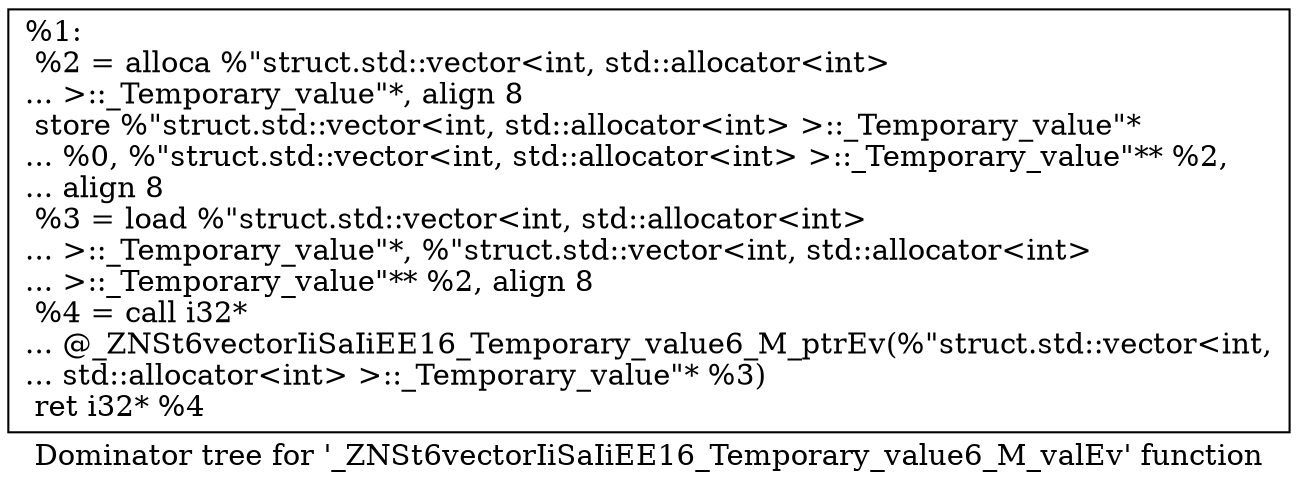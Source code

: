 digraph "Dominator tree for '_ZNSt6vectorIiSaIiEE16_Temporary_value6_M_valEv' function" {
	label="Dominator tree for '_ZNSt6vectorIiSaIiEE16_Temporary_value6_M_valEv' function";

	Node0x1476440 [shape=record,label="{%1:\l  %2 = alloca %\"struct.std::vector\<int, std::allocator\<int\>\l... \>::_Temporary_value\"*, align 8\l  store %\"struct.std::vector\<int, std::allocator\<int\> \>::_Temporary_value\"*\l... %0, %\"struct.std::vector\<int, std::allocator\<int\> \>::_Temporary_value\"** %2,\l... align 8\l  %3 = load %\"struct.std::vector\<int, std::allocator\<int\>\l... \>::_Temporary_value\"*, %\"struct.std::vector\<int, std::allocator\<int\>\l... \>::_Temporary_value\"** %2, align 8\l  %4 = call i32*\l... @_ZNSt6vectorIiSaIiEE16_Temporary_value6_M_ptrEv(%\"struct.std::vector\<int,\l... std::allocator\<int\> \>::_Temporary_value\"* %3)\l  ret i32* %4\l}"];
}
